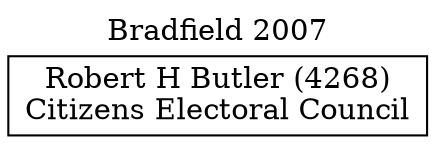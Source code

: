 // House preference flow
digraph "Robert H Butler (4268)_Bradfield_2007" {
	graph [label="Bradfield 2007" labelloc=t mclimit=10]
	node [shape=box]
	"Robert H Butler (4268)" [label="Robert H Butler (4268)
Citizens Electoral Council"]
}
